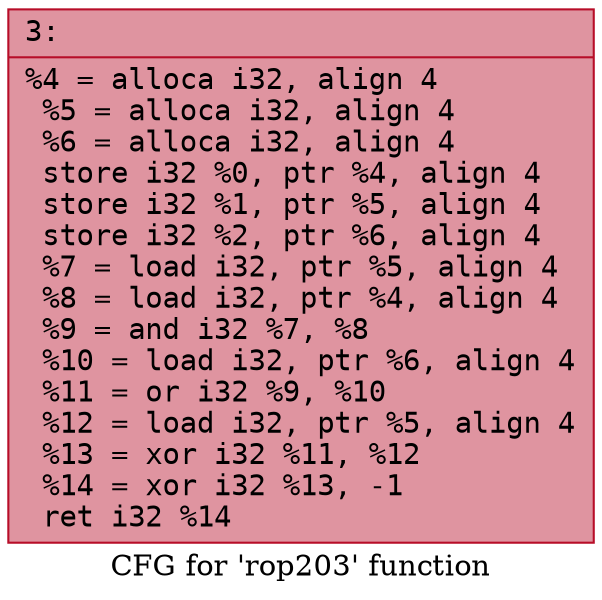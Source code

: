 digraph "CFG for 'rop203' function" {
	label="CFG for 'rop203' function";

	Node0x6000015c1e50 [shape=record,color="#b70d28ff", style=filled, fillcolor="#b70d2870" fontname="Courier",label="{3:\l|  %4 = alloca i32, align 4\l  %5 = alloca i32, align 4\l  %6 = alloca i32, align 4\l  store i32 %0, ptr %4, align 4\l  store i32 %1, ptr %5, align 4\l  store i32 %2, ptr %6, align 4\l  %7 = load i32, ptr %5, align 4\l  %8 = load i32, ptr %4, align 4\l  %9 = and i32 %7, %8\l  %10 = load i32, ptr %6, align 4\l  %11 = or i32 %9, %10\l  %12 = load i32, ptr %5, align 4\l  %13 = xor i32 %11, %12\l  %14 = xor i32 %13, -1\l  ret i32 %14\l}"];
}
